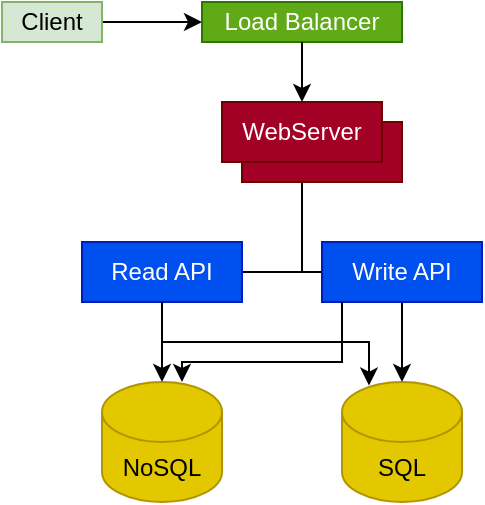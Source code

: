 <mxfile version="14.8.6" type="device"><diagram id="PByqQEhN56BoIAXXYm-8" name="Page-1"><mxGraphModel dx="458" dy="258" grid="1" gridSize="10" guides="1" tooltips="1" connect="1" arrows="1" fold="1" page="1" pageScale="1" pageWidth="850" pageHeight="1100" math="0" shadow="0"><root><mxCell id="0"/><mxCell id="1" parent="0"/><mxCell id="jRNtpqQnwnaD-FoiCMRD-17" value="" style="edgeStyle=orthogonalEdgeStyle;rounded=0;orthogonalLoop=1;jettySize=auto;html=1;startArrow=classic;startFill=1;endArrow=none;endFill=0;" edge="1" parent="1" source="jRNtpqQnwnaD-FoiCMRD-1" target="jRNtpqQnwnaD-FoiCMRD-9"><mxGeometry relative="1" as="geometry"/></mxCell><mxCell id="jRNtpqQnwnaD-FoiCMRD-1" value="&lt;div&gt;NoSQL&lt;/div&gt;" style="shape=cylinder3;whiteSpace=wrap;html=1;boundedLbl=1;backgroundOutline=1;size=15;fillColor=#e3c800;strokeColor=#B09500;fontColor=#000000;" vertex="1" parent="1"><mxGeometry x="280" y="220" width="60" height="60" as="geometry"/></mxCell><mxCell id="jRNtpqQnwnaD-FoiCMRD-18" value="" style="edgeStyle=orthogonalEdgeStyle;rounded=0;orthogonalLoop=1;jettySize=auto;html=1;startArrow=classic;startFill=1;endArrow=none;endFill=0;" edge="1" parent="1" source="jRNtpqQnwnaD-FoiCMRD-2" target="jRNtpqQnwnaD-FoiCMRD-9"><mxGeometry relative="1" as="geometry"/></mxCell><mxCell id="jRNtpqQnwnaD-FoiCMRD-2" value="&lt;div&gt;SQL&lt;/div&gt;" style="shape=cylinder3;whiteSpace=wrap;html=1;boundedLbl=1;backgroundOutline=1;size=15;fillColor=#e3c800;strokeColor=#B09500;fontColor=#000000;" vertex="1" parent="1"><mxGeometry x="400" y="220" width="60" height="60" as="geometry"/></mxCell><mxCell id="jRNtpqQnwnaD-FoiCMRD-16" value="" style="edgeStyle=orthogonalEdgeStyle;rounded=0;orthogonalLoop=1;jettySize=auto;html=1;startArrow=classic;startFill=1;endArrow=none;endFill=0;" edge="1" parent="1" source="jRNtpqQnwnaD-FoiCMRD-3" target="jRNtpqQnwnaD-FoiCMRD-14"><mxGeometry relative="1" as="geometry"/></mxCell><mxCell id="jRNtpqQnwnaD-FoiCMRD-3" value="&lt;div&gt;Load Balancer&lt;/div&gt;" style="rounded=0;whiteSpace=wrap;html=1;fillColor=#60a917;strokeColor=#2D7600;fontColor=#ffffff;" vertex="1" parent="1"><mxGeometry x="330" y="30" width="100" height="20" as="geometry"/></mxCell><mxCell id="jRNtpqQnwnaD-FoiCMRD-4" value="" style="rounded=0;whiteSpace=wrap;html=1;fillColor=#a20025;strokeColor=#6F0000;fontColor=#ffffff;" vertex="1" parent="1"><mxGeometry x="350" y="90" width="80" height="30" as="geometry"/></mxCell><mxCell id="jRNtpqQnwnaD-FoiCMRD-5" value="&lt;div&gt;Read API&lt;/div&gt;" style="rounded=0;whiteSpace=wrap;html=1;fillColor=#0050ef;strokeColor=#001DBC;fontColor=#ffffff;" vertex="1" parent="1"><mxGeometry x="270" y="150" width="80" height="30" as="geometry"/></mxCell><mxCell id="jRNtpqQnwnaD-FoiCMRD-7" value="&lt;div&gt;Write API&lt;/div&gt;" style="rounded=0;whiteSpace=wrap;html=1;fillColor=#0050ef;strokeColor=#001DBC;fontColor=#ffffff;" vertex="1" parent="1"><mxGeometry x="390" y="150" width="80" height="30" as="geometry"/></mxCell><mxCell id="jRNtpqQnwnaD-FoiCMRD-13" value="" style="edgeStyle=orthogonalEdgeStyle;rounded=0;orthogonalLoop=1;jettySize=auto;html=1;endArrow=none;endFill=0;startArrow=classic;startFill=1;" edge="1" parent="1" source="jRNtpqQnwnaD-FoiCMRD-9" target="jRNtpqQnwnaD-FoiCMRD-3"><mxGeometry relative="1" as="geometry"/></mxCell><mxCell id="jRNtpqQnwnaD-FoiCMRD-9" value="&lt;div&gt;WebServer&lt;/div&gt;" style="rounded=0;whiteSpace=wrap;html=1;fillColor=#a20025;strokeColor=#6F0000;fontColor=#ffffff;" vertex="1" parent="1"><mxGeometry x="340" y="80" width="80" height="30" as="geometry"/></mxCell><mxCell id="jRNtpqQnwnaD-FoiCMRD-14" value="&lt;div&gt;Client&lt;/div&gt;" style="rounded=0;whiteSpace=wrap;html=1;fillColor=#d5e8d4;strokeColor=#82b366;" vertex="1" parent="1"><mxGeometry x="230" y="30" width="50" height="20" as="geometry"/></mxCell><mxCell id="jRNtpqQnwnaD-FoiCMRD-22" value="" style="edgeStyle=orthogonalEdgeStyle;rounded=0;orthogonalLoop=1;jettySize=auto;html=1;startArrow=classic;startFill=1;endArrow=none;endFill=0;exitX=0.225;exitY=0.03;exitDx=0;exitDy=0;exitPerimeter=0;" edge="1" parent="1" source="jRNtpqQnwnaD-FoiCMRD-2"><mxGeometry relative="1" as="geometry"><mxPoint x="380" y="210" as="sourcePoint"/><mxPoint x="310.0" y="180" as="targetPoint"/><Array as="points"><mxPoint x="414" y="200"/><mxPoint x="310" y="200"/></Array></mxGeometry></mxCell><mxCell id="jRNtpqQnwnaD-FoiCMRD-23" value="" style="edgeStyle=orthogonalEdgeStyle;rounded=0;orthogonalLoop=1;jettySize=auto;html=1;startArrow=classic;startFill=1;endArrow=none;endFill=0;" edge="1" parent="1"><mxGeometry relative="1" as="geometry"><mxPoint x="320" y="220" as="sourcePoint"/><mxPoint x="400.0" y="180" as="targetPoint"/><Array as="points"><mxPoint x="320" y="210"/><mxPoint x="400" y="210"/></Array></mxGeometry></mxCell></root></mxGraphModel></diagram></mxfile>